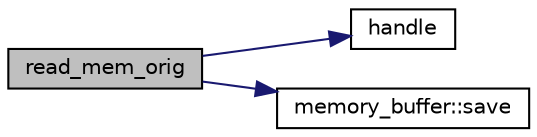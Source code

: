 digraph G
{
  edge [fontname="Helvetica",fontsize="10",labelfontname="Helvetica",labelfontsize="10"];
  node [fontname="Helvetica",fontsize="10",shape=record];
  rankdir=LR;
  Node1 [label="read_mem_orig",height=0.2,width=0.4,color="black", fillcolor="grey75", style="filled" fontcolor="black"];
  Node1 -> Node2 [color="midnightblue",fontsize="10",style="solid",fontname="Helvetica"];
  Node2 [label="handle",height=0.2,width=0.4,color="black", fillcolor="white", style="filled",URL="$pars_8cpp.html#aeba21456eeaae4baf6f7d0137dc3b242"];
  Node1 -> Node3 [color="midnightblue",fontsize="10",style="solid",fontname="Helvetica"];
  Node3 [label="memory_buffer::save",height=0.2,width=0.4,color="black", fillcolor="white", style="filled",URL="$classmemory__buffer.html#a48602834671a8f2c8e9245c42a9eaecb"];
}
